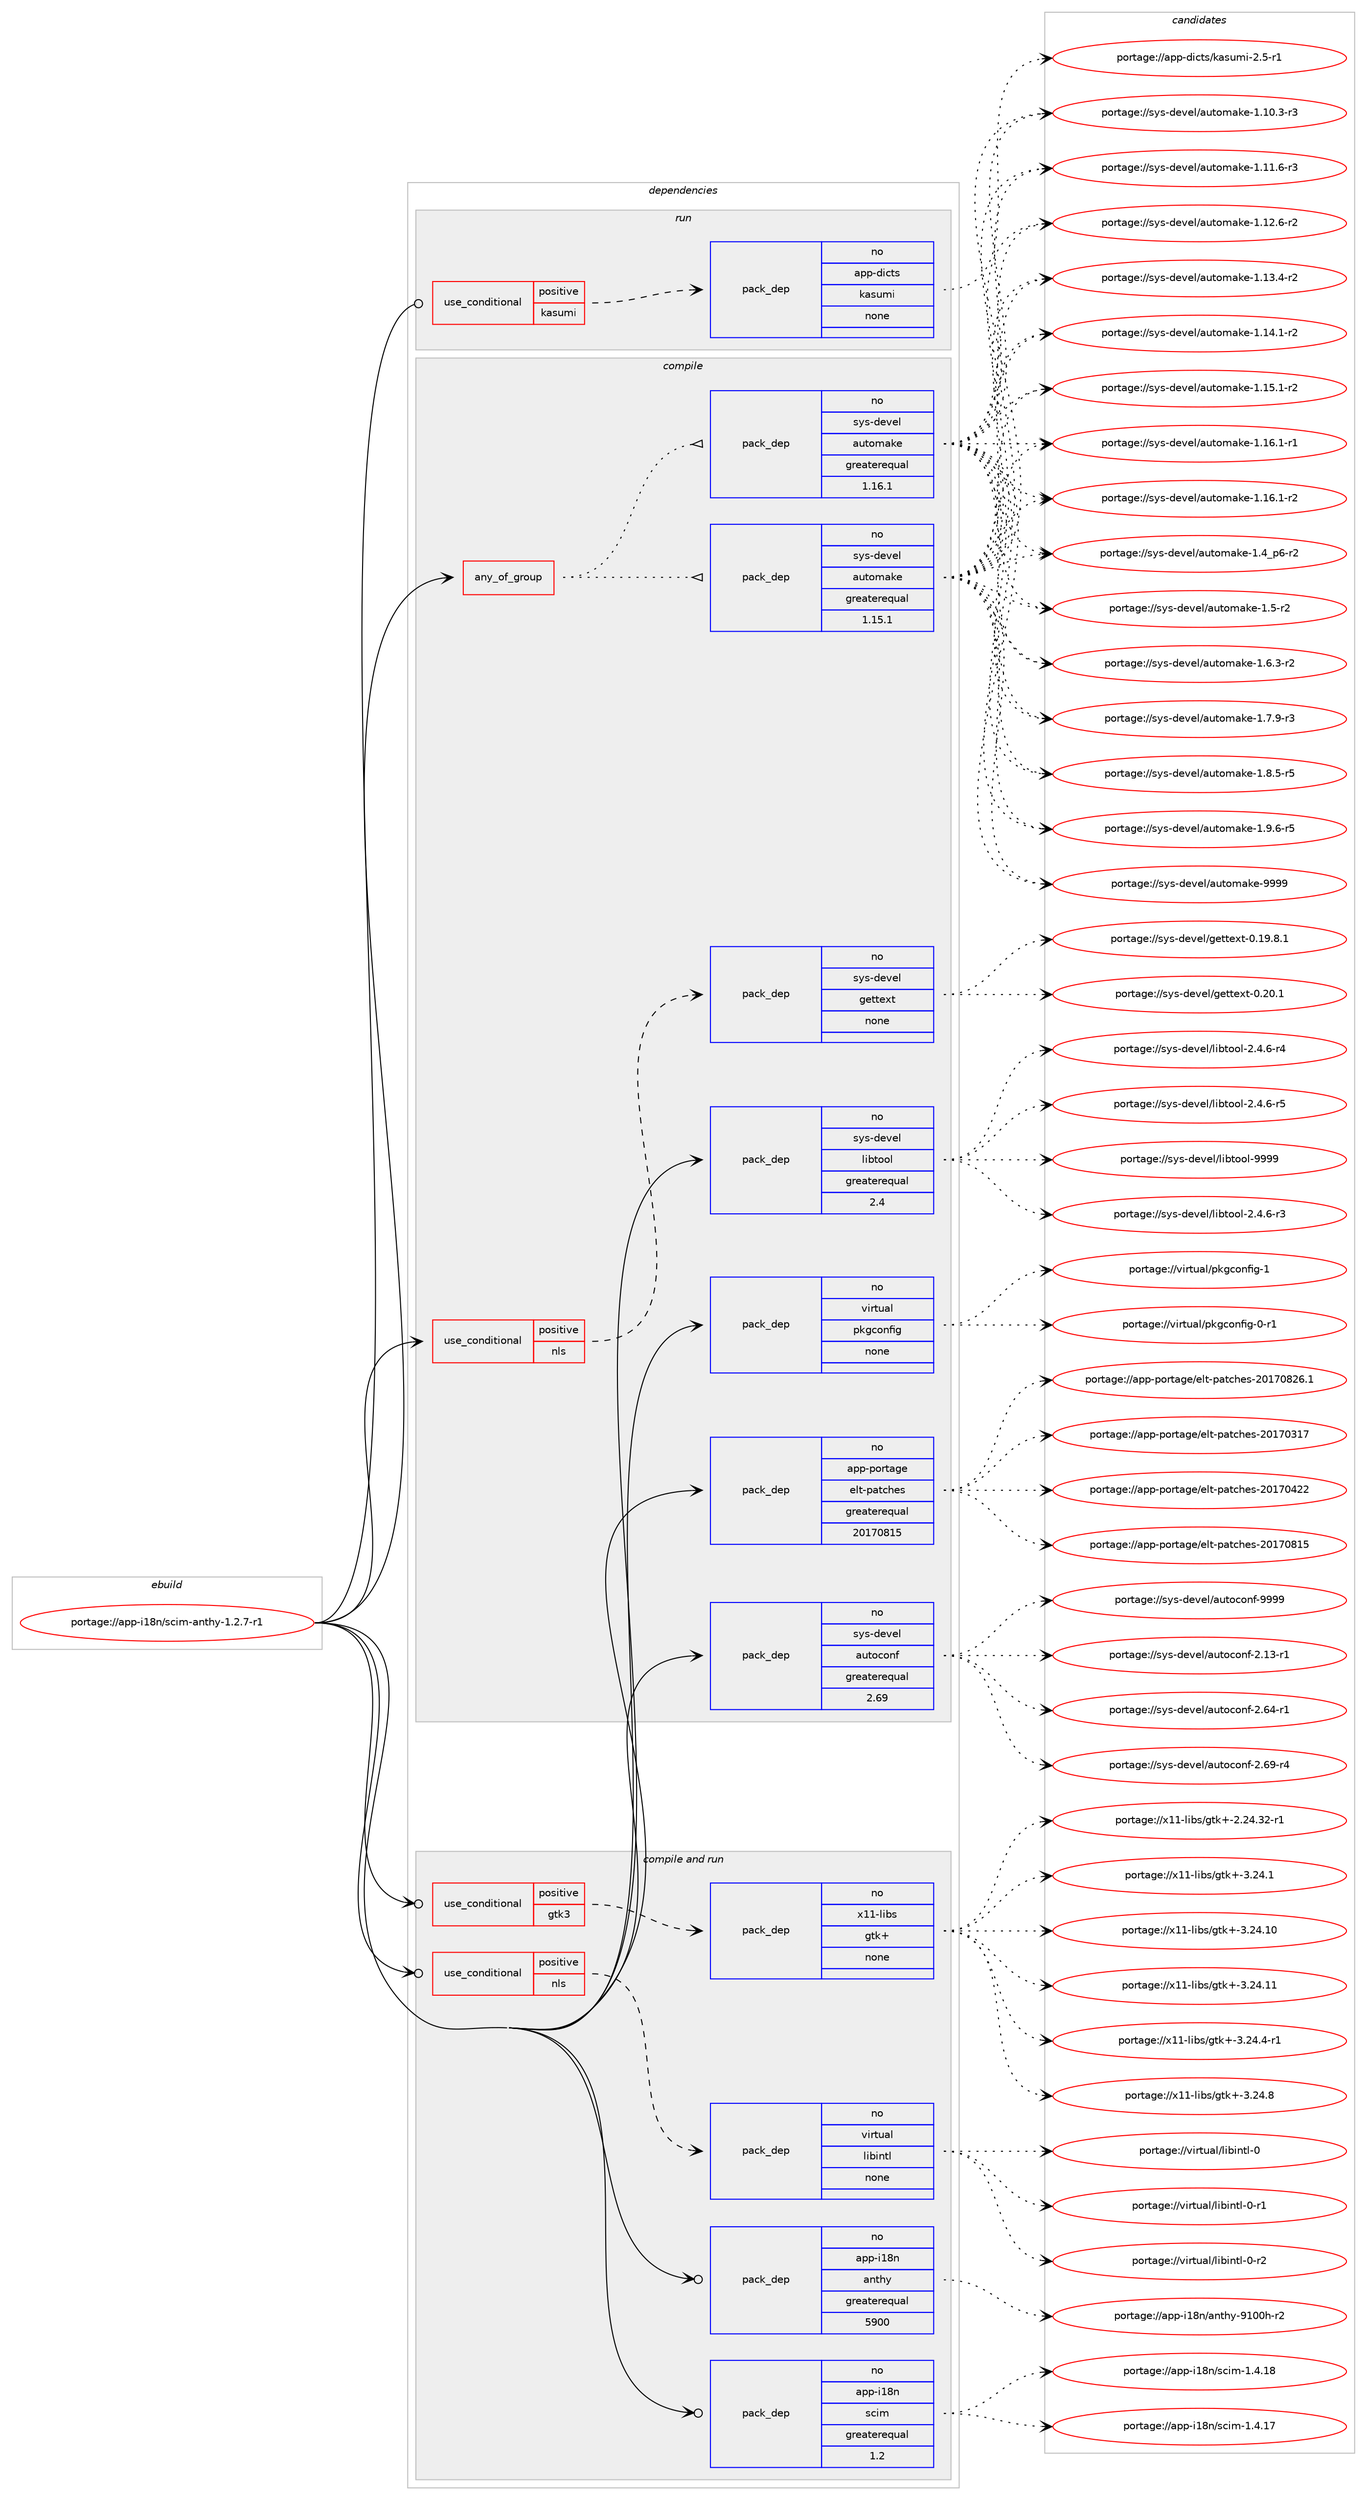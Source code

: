 digraph prolog {

# *************
# Graph options
# *************

newrank=true;
concentrate=true;
compound=true;
graph [rankdir=LR,fontname=Helvetica,fontsize=10,ranksep=1.5];#, ranksep=2.5, nodesep=0.2];
edge  [arrowhead=vee];
node  [fontname=Helvetica,fontsize=10];

# **********
# The ebuild
# **********

subgraph cluster_leftcol {
color=gray;
rank=same;
label=<<i>ebuild</i>>;
id [label="portage://app-i18n/scim-anthy-1.2.7-r1", color=red, width=4, href="../app-i18n/scim-anthy-1.2.7-r1.svg"];
}

# ****************
# The dependencies
# ****************

subgraph cluster_midcol {
color=gray;
label=<<i>dependencies</i>>;
subgraph cluster_compile {
fillcolor="#eeeeee";
style=filled;
label=<<i>compile</i>>;
subgraph any471 {
dependency31237 [label=<<TABLE BORDER="0" CELLBORDER="1" CELLSPACING="0" CELLPADDING="4"><TR><TD CELLPADDING="10">any_of_group</TD></TR></TABLE>>, shape=none, color=red];subgraph pack22813 {
dependency31238 [label=<<TABLE BORDER="0" CELLBORDER="1" CELLSPACING="0" CELLPADDING="4" WIDTH="220"><TR><TD ROWSPAN="6" CELLPADDING="30">pack_dep</TD></TR><TR><TD WIDTH="110">no</TD></TR><TR><TD>sys-devel</TD></TR><TR><TD>automake</TD></TR><TR><TD>greaterequal</TD></TR><TR><TD>1.16.1</TD></TR></TABLE>>, shape=none, color=blue];
}
dependency31237:e -> dependency31238:w [weight=20,style="dotted",arrowhead="oinv"];
subgraph pack22814 {
dependency31239 [label=<<TABLE BORDER="0" CELLBORDER="1" CELLSPACING="0" CELLPADDING="4" WIDTH="220"><TR><TD ROWSPAN="6" CELLPADDING="30">pack_dep</TD></TR><TR><TD WIDTH="110">no</TD></TR><TR><TD>sys-devel</TD></TR><TR><TD>automake</TD></TR><TR><TD>greaterequal</TD></TR><TR><TD>1.15.1</TD></TR></TABLE>>, shape=none, color=blue];
}
dependency31237:e -> dependency31239:w [weight=20,style="dotted",arrowhead="oinv"];
}
id:e -> dependency31237:w [weight=20,style="solid",arrowhead="vee"];
subgraph cond7941 {
dependency31240 [label=<<TABLE BORDER="0" CELLBORDER="1" CELLSPACING="0" CELLPADDING="4"><TR><TD ROWSPAN="3" CELLPADDING="10">use_conditional</TD></TR><TR><TD>positive</TD></TR><TR><TD>nls</TD></TR></TABLE>>, shape=none, color=red];
subgraph pack22815 {
dependency31241 [label=<<TABLE BORDER="0" CELLBORDER="1" CELLSPACING="0" CELLPADDING="4" WIDTH="220"><TR><TD ROWSPAN="6" CELLPADDING="30">pack_dep</TD></TR><TR><TD WIDTH="110">no</TD></TR><TR><TD>sys-devel</TD></TR><TR><TD>gettext</TD></TR><TR><TD>none</TD></TR><TR><TD></TD></TR></TABLE>>, shape=none, color=blue];
}
dependency31240:e -> dependency31241:w [weight=20,style="dashed",arrowhead="vee"];
}
id:e -> dependency31240:w [weight=20,style="solid",arrowhead="vee"];
subgraph pack22816 {
dependency31242 [label=<<TABLE BORDER="0" CELLBORDER="1" CELLSPACING="0" CELLPADDING="4" WIDTH="220"><TR><TD ROWSPAN="6" CELLPADDING="30">pack_dep</TD></TR><TR><TD WIDTH="110">no</TD></TR><TR><TD>app-portage</TD></TR><TR><TD>elt-patches</TD></TR><TR><TD>greaterequal</TD></TR><TR><TD>20170815</TD></TR></TABLE>>, shape=none, color=blue];
}
id:e -> dependency31242:w [weight=20,style="solid",arrowhead="vee"];
subgraph pack22817 {
dependency31243 [label=<<TABLE BORDER="0" CELLBORDER="1" CELLSPACING="0" CELLPADDING="4" WIDTH="220"><TR><TD ROWSPAN="6" CELLPADDING="30">pack_dep</TD></TR><TR><TD WIDTH="110">no</TD></TR><TR><TD>sys-devel</TD></TR><TR><TD>autoconf</TD></TR><TR><TD>greaterequal</TD></TR><TR><TD>2.69</TD></TR></TABLE>>, shape=none, color=blue];
}
id:e -> dependency31243:w [weight=20,style="solid",arrowhead="vee"];
subgraph pack22818 {
dependency31244 [label=<<TABLE BORDER="0" CELLBORDER="1" CELLSPACING="0" CELLPADDING="4" WIDTH="220"><TR><TD ROWSPAN="6" CELLPADDING="30">pack_dep</TD></TR><TR><TD WIDTH="110">no</TD></TR><TR><TD>sys-devel</TD></TR><TR><TD>libtool</TD></TR><TR><TD>greaterequal</TD></TR><TR><TD>2.4</TD></TR></TABLE>>, shape=none, color=blue];
}
id:e -> dependency31244:w [weight=20,style="solid",arrowhead="vee"];
subgraph pack22819 {
dependency31245 [label=<<TABLE BORDER="0" CELLBORDER="1" CELLSPACING="0" CELLPADDING="4" WIDTH="220"><TR><TD ROWSPAN="6" CELLPADDING="30">pack_dep</TD></TR><TR><TD WIDTH="110">no</TD></TR><TR><TD>virtual</TD></TR><TR><TD>pkgconfig</TD></TR><TR><TD>none</TD></TR><TR><TD></TD></TR></TABLE>>, shape=none, color=blue];
}
id:e -> dependency31245:w [weight=20,style="solid",arrowhead="vee"];
}
subgraph cluster_compileandrun {
fillcolor="#eeeeee";
style=filled;
label=<<i>compile and run</i>>;
subgraph cond7942 {
dependency31246 [label=<<TABLE BORDER="0" CELLBORDER="1" CELLSPACING="0" CELLPADDING="4"><TR><TD ROWSPAN="3" CELLPADDING="10">use_conditional</TD></TR><TR><TD>positive</TD></TR><TR><TD>gtk3</TD></TR></TABLE>>, shape=none, color=red];
subgraph pack22820 {
dependency31247 [label=<<TABLE BORDER="0" CELLBORDER="1" CELLSPACING="0" CELLPADDING="4" WIDTH="220"><TR><TD ROWSPAN="6" CELLPADDING="30">pack_dep</TD></TR><TR><TD WIDTH="110">no</TD></TR><TR><TD>x11-libs</TD></TR><TR><TD>gtk+</TD></TR><TR><TD>none</TD></TR><TR><TD></TD></TR></TABLE>>, shape=none, color=blue];
}
dependency31246:e -> dependency31247:w [weight=20,style="dashed",arrowhead="vee"];
}
id:e -> dependency31246:w [weight=20,style="solid",arrowhead="odotvee"];
subgraph cond7943 {
dependency31248 [label=<<TABLE BORDER="0" CELLBORDER="1" CELLSPACING="0" CELLPADDING="4"><TR><TD ROWSPAN="3" CELLPADDING="10">use_conditional</TD></TR><TR><TD>positive</TD></TR><TR><TD>nls</TD></TR></TABLE>>, shape=none, color=red];
subgraph pack22821 {
dependency31249 [label=<<TABLE BORDER="0" CELLBORDER="1" CELLSPACING="0" CELLPADDING="4" WIDTH="220"><TR><TD ROWSPAN="6" CELLPADDING="30">pack_dep</TD></TR><TR><TD WIDTH="110">no</TD></TR><TR><TD>virtual</TD></TR><TR><TD>libintl</TD></TR><TR><TD>none</TD></TR><TR><TD></TD></TR></TABLE>>, shape=none, color=blue];
}
dependency31248:e -> dependency31249:w [weight=20,style="dashed",arrowhead="vee"];
}
id:e -> dependency31248:w [weight=20,style="solid",arrowhead="odotvee"];
subgraph pack22822 {
dependency31250 [label=<<TABLE BORDER="0" CELLBORDER="1" CELLSPACING="0" CELLPADDING="4" WIDTH="220"><TR><TD ROWSPAN="6" CELLPADDING="30">pack_dep</TD></TR><TR><TD WIDTH="110">no</TD></TR><TR><TD>app-i18n</TD></TR><TR><TD>anthy</TD></TR><TR><TD>greaterequal</TD></TR><TR><TD>5900</TD></TR></TABLE>>, shape=none, color=blue];
}
id:e -> dependency31250:w [weight=20,style="solid",arrowhead="odotvee"];
subgraph pack22823 {
dependency31251 [label=<<TABLE BORDER="0" CELLBORDER="1" CELLSPACING="0" CELLPADDING="4" WIDTH="220"><TR><TD ROWSPAN="6" CELLPADDING="30">pack_dep</TD></TR><TR><TD WIDTH="110">no</TD></TR><TR><TD>app-i18n</TD></TR><TR><TD>scim</TD></TR><TR><TD>greaterequal</TD></TR><TR><TD>1.2</TD></TR></TABLE>>, shape=none, color=blue];
}
id:e -> dependency31251:w [weight=20,style="solid",arrowhead="odotvee"];
}
subgraph cluster_run {
fillcolor="#eeeeee";
style=filled;
label=<<i>run</i>>;
subgraph cond7944 {
dependency31252 [label=<<TABLE BORDER="0" CELLBORDER="1" CELLSPACING="0" CELLPADDING="4"><TR><TD ROWSPAN="3" CELLPADDING="10">use_conditional</TD></TR><TR><TD>positive</TD></TR><TR><TD>kasumi</TD></TR></TABLE>>, shape=none, color=red];
subgraph pack22824 {
dependency31253 [label=<<TABLE BORDER="0" CELLBORDER="1" CELLSPACING="0" CELLPADDING="4" WIDTH="220"><TR><TD ROWSPAN="6" CELLPADDING="30">pack_dep</TD></TR><TR><TD WIDTH="110">no</TD></TR><TR><TD>app-dicts</TD></TR><TR><TD>kasumi</TD></TR><TR><TD>none</TD></TR><TR><TD></TD></TR></TABLE>>, shape=none, color=blue];
}
dependency31252:e -> dependency31253:w [weight=20,style="dashed",arrowhead="vee"];
}
id:e -> dependency31252:w [weight=20,style="solid",arrowhead="odot"];
}
}

# **************
# The candidates
# **************

subgraph cluster_choices {
rank=same;
color=gray;
label=<<i>candidates</i>>;

subgraph choice22813 {
color=black;
nodesep=1;
choiceportage11512111545100101118101108479711711611110997107101454946494846514511451 [label="portage://sys-devel/automake-1.10.3-r3", color=red, width=4,href="../sys-devel/automake-1.10.3-r3.svg"];
choiceportage11512111545100101118101108479711711611110997107101454946494946544511451 [label="portage://sys-devel/automake-1.11.6-r3", color=red, width=4,href="../sys-devel/automake-1.11.6-r3.svg"];
choiceportage11512111545100101118101108479711711611110997107101454946495046544511450 [label="portage://sys-devel/automake-1.12.6-r2", color=red, width=4,href="../sys-devel/automake-1.12.6-r2.svg"];
choiceportage11512111545100101118101108479711711611110997107101454946495146524511450 [label="portage://sys-devel/automake-1.13.4-r2", color=red, width=4,href="../sys-devel/automake-1.13.4-r2.svg"];
choiceportage11512111545100101118101108479711711611110997107101454946495246494511450 [label="portage://sys-devel/automake-1.14.1-r2", color=red, width=4,href="../sys-devel/automake-1.14.1-r2.svg"];
choiceportage11512111545100101118101108479711711611110997107101454946495346494511450 [label="portage://sys-devel/automake-1.15.1-r2", color=red, width=4,href="../sys-devel/automake-1.15.1-r2.svg"];
choiceportage11512111545100101118101108479711711611110997107101454946495446494511449 [label="portage://sys-devel/automake-1.16.1-r1", color=red, width=4,href="../sys-devel/automake-1.16.1-r1.svg"];
choiceportage11512111545100101118101108479711711611110997107101454946495446494511450 [label="portage://sys-devel/automake-1.16.1-r2", color=red, width=4,href="../sys-devel/automake-1.16.1-r2.svg"];
choiceportage115121115451001011181011084797117116111109971071014549465295112544511450 [label="portage://sys-devel/automake-1.4_p6-r2", color=red, width=4,href="../sys-devel/automake-1.4_p6-r2.svg"];
choiceportage11512111545100101118101108479711711611110997107101454946534511450 [label="portage://sys-devel/automake-1.5-r2", color=red, width=4,href="../sys-devel/automake-1.5-r2.svg"];
choiceportage115121115451001011181011084797117116111109971071014549465446514511450 [label="portage://sys-devel/automake-1.6.3-r2", color=red, width=4,href="../sys-devel/automake-1.6.3-r2.svg"];
choiceportage115121115451001011181011084797117116111109971071014549465546574511451 [label="portage://sys-devel/automake-1.7.9-r3", color=red, width=4,href="../sys-devel/automake-1.7.9-r3.svg"];
choiceportage115121115451001011181011084797117116111109971071014549465646534511453 [label="portage://sys-devel/automake-1.8.5-r5", color=red, width=4,href="../sys-devel/automake-1.8.5-r5.svg"];
choiceportage115121115451001011181011084797117116111109971071014549465746544511453 [label="portage://sys-devel/automake-1.9.6-r5", color=red, width=4,href="../sys-devel/automake-1.9.6-r5.svg"];
choiceportage115121115451001011181011084797117116111109971071014557575757 [label="portage://sys-devel/automake-9999", color=red, width=4,href="../sys-devel/automake-9999.svg"];
dependency31238:e -> choiceportage11512111545100101118101108479711711611110997107101454946494846514511451:w [style=dotted,weight="100"];
dependency31238:e -> choiceportage11512111545100101118101108479711711611110997107101454946494946544511451:w [style=dotted,weight="100"];
dependency31238:e -> choiceportage11512111545100101118101108479711711611110997107101454946495046544511450:w [style=dotted,weight="100"];
dependency31238:e -> choiceportage11512111545100101118101108479711711611110997107101454946495146524511450:w [style=dotted,weight="100"];
dependency31238:e -> choiceportage11512111545100101118101108479711711611110997107101454946495246494511450:w [style=dotted,weight="100"];
dependency31238:e -> choiceportage11512111545100101118101108479711711611110997107101454946495346494511450:w [style=dotted,weight="100"];
dependency31238:e -> choiceportage11512111545100101118101108479711711611110997107101454946495446494511449:w [style=dotted,weight="100"];
dependency31238:e -> choiceportage11512111545100101118101108479711711611110997107101454946495446494511450:w [style=dotted,weight="100"];
dependency31238:e -> choiceportage115121115451001011181011084797117116111109971071014549465295112544511450:w [style=dotted,weight="100"];
dependency31238:e -> choiceportage11512111545100101118101108479711711611110997107101454946534511450:w [style=dotted,weight="100"];
dependency31238:e -> choiceportage115121115451001011181011084797117116111109971071014549465446514511450:w [style=dotted,weight="100"];
dependency31238:e -> choiceportage115121115451001011181011084797117116111109971071014549465546574511451:w [style=dotted,weight="100"];
dependency31238:e -> choiceportage115121115451001011181011084797117116111109971071014549465646534511453:w [style=dotted,weight="100"];
dependency31238:e -> choiceportage115121115451001011181011084797117116111109971071014549465746544511453:w [style=dotted,weight="100"];
dependency31238:e -> choiceportage115121115451001011181011084797117116111109971071014557575757:w [style=dotted,weight="100"];
}
subgraph choice22814 {
color=black;
nodesep=1;
choiceportage11512111545100101118101108479711711611110997107101454946494846514511451 [label="portage://sys-devel/automake-1.10.3-r3", color=red, width=4,href="../sys-devel/automake-1.10.3-r3.svg"];
choiceportage11512111545100101118101108479711711611110997107101454946494946544511451 [label="portage://sys-devel/automake-1.11.6-r3", color=red, width=4,href="../sys-devel/automake-1.11.6-r3.svg"];
choiceportage11512111545100101118101108479711711611110997107101454946495046544511450 [label="portage://sys-devel/automake-1.12.6-r2", color=red, width=4,href="../sys-devel/automake-1.12.6-r2.svg"];
choiceportage11512111545100101118101108479711711611110997107101454946495146524511450 [label="portage://sys-devel/automake-1.13.4-r2", color=red, width=4,href="../sys-devel/automake-1.13.4-r2.svg"];
choiceportage11512111545100101118101108479711711611110997107101454946495246494511450 [label="portage://sys-devel/automake-1.14.1-r2", color=red, width=4,href="../sys-devel/automake-1.14.1-r2.svg"];
choiceportage11512111545100101118101108479711711611110997107101454946495346494511450 [label="portage://sys-devel/automake-1.15.1-r2", color=red, width=4,href="../sys-devel/automake-1.15.1-r2.svg"];
choiceportage11512111545100101118101108479711711611110997107101454946495446494511449 [label="portage://sys-devel/automake-1.16.1-r1", color=red, width=4,href="../sys-devel/automake-1.16.1-r1.svg"];
choiceportage11512111545100101118101108479711711611110997107101454946495446494511450 [label="portage://sys-devel/automake-1.16.1-r2", color=red, width=4,href="../sys-devel/automake-1.16.1-r2.svg"];
choiceportage115121115451001011181011084797117116111109971071014549465295112544511450 [label="portage://sys-devel/automake-1.4_p6-r2", color=red, width=4,href="../sys-devel/automake-1.4_p6-r2.svg"];
choiceportage11512111545100101118101108479711711611110997107101454946534511450 [label="portage://sys-devel/automake-1.5-r2", color=red, width=4,href="../sys-devel/automake-1.5-r2.svg"];
choiceportage115121115451001011181011084797117116111109971071014549465446514511450 [label="portage://sys-devel/automake-1.6.3-r2", color=red, width=4,href="../sys-devel/automake-1.6.3-r2.svg"];
choiceportage115121115451001011181011084797117116111109971071014549465546574511451 [label="portage://sys-devel/automake-1.7.9-r3", color=red, width=4,href="../sys-devel/automake-1.7.9-r3.svg"];
choiceportage115121115451001011181011084797117116111109971071014549465646534511453 [label="portage://sys-devel/automake-1.8.5-r5", color=red, width=4,href="../sys-devel/automake-1.8.5-r5.svg"];
choiceportage115121115451001011181011084797117116111109971071014549465746544511453 [label="portage://sys-devel/automake-1.9.6-r5", color=red, width=4,href="../sys-devel/automake-1.9.6-r5.svg"];
choiceportage115121115451001011181011084797117116111109971071014557575757 [label="portage://sys-devel/automake-9999", color=red, width=4,href="../sys-devel/automake-9999.svg"];
dependency31239:e -> choiceportage11512111545100101118101108479711711611110997107101454946494846514511451:w [style=dotted,weight="100"];
dependency31239:e -> choiceportage11512111545100101118101108479711711611110997107101454946494946544511451:w [style=dotted,weight="100"];
dependency31239:e -> choiceportage11512111545100101118101108479711711611110997107101454946495046544511450:w [style=dotted,weight="100"];
dependency31239:e -> choiceportage11512111545100101118101108479711711611110997107101454946495146524511450:w [style=dotted,weight="100"];
dependency31239:e -> choiceportage11512111545100101118101108479711711611110997107101454946495246494511450:w [style=dotted,weight="100"];
dependency31239:e -> choiceportage11512111545100101118101108479711711611110997107101454946495346494511450:w [style=dotted,weight="100"];
dependency31239:e -> choiceportage11512111545100101118101108479711711611110997107101454946495446494511449:w [style=dotted,weight="100"];
dependency31239:e -> choiceportage11512111545100101118101108479711711611110997107101454946495446494511450:w [style=dotted,weight="100"];
dependency31239:e -> choiceportage115121115451001011181011084797117116111109971071014549465295112544511450:w [style=dotted,weight="100"];
dependency31239:e -> choiceportage11512111545100101118101108479711711611110997107101454946534511450:w [style=dotted,weight="100"];
dependency31239:e -> choiceportage115121115451001011181011084797117116111109971071014549465446514511450:w [style=dotted,weight="100"];
dependency31239:e -> choiceportage115121115451001011181011084797117116111109971071014549465546574511451:w [style=dotted,weight="100"];
dependency31239:e -> choiceportage115121115451001011181011084797117116111109971071014549465646534511453:w [style=dotted,weight="100"];
dependency31239:e -> choiceportage115121115451001011181011084797117116111109971071014549465746544511453:w [style=dotted,weight="100"];
dependency31239:e -> choiceportage115121115451001011181011084797117116111109971071014557575757:w [style=dotted,weight="100"];
}
subgraph choice22815 {
color=black;
nodesep=1;
choiceportage1151211154510010111810110847103101116116101120116454846495746564649 [label="portage://sys-devel/gettext-0.19.8.1", color=red, width=4,href="../sys-devel/gettext-0.19.8.1.svg"];
choiceportage115121115451001011181011084710310111611610112011645484650484649 [label="portage://sys-devel/gettext-0.20.1", color=red, width=4,href="../sys-devel/gettext-0.20.1.svg"];
dependency31241:e -> choiceportage1151211154510010111810110847103101116116101120116454846495746564649:w [style=dotted,weight="100"];
dependency31241:e -> choiceportage115121115451001011181011084710310111611610112011645484650484649:w [style=dotted,weight="100"];
}
subgraph choice22816 {
color=black;
nodesep=1;
choiceportage97112112451121111141169710310147101108116451129711699104101115455048495548514955 [label="portage://app-portage/elt-patches-20170317", color=red, width=4,href="../app-portage/elt-patches-20170317.svg"];
choiceportage97112112451121111141169710310147101108116451129711699104101115455048495548525050 [label="portage://app-portage/elt-patches-20170422", color=red, width=4,href="../app-portage/elt-patches-20170422.svg"];
choiceportage97112112451121111141169710310147101108116451129711699104101115455048495548564953 [label="portage://app-portage/elt-patches-20170815", color=red, width=4,href="../app-portage/elt-patches-20170815.svg"];
choiceportage971121124511211111411697103101471011081164511297116991041011154550484955485650544649 [label="portage://app-portage/elt-patches-20170826.1", color=red, width=4,href="../app-portage/elt-patches-20170826.1.svg"];
dependency31242:e -> choiceportage97112112451121111141169710310147101108116451129711699104101115455048495548514955:w [style=dotted,weight="100"];
dependency31242:e -> choiceportage97112112451121111141169710310147101108116451129711699104101115455048495548525050:w [style=dotted,weight="100"];
dependency31242:e -> choiceportage97112112451121111141169710310147101108116451129711699104101115455048495548564953:w [style=dotted,weight="100"];
dependency31242:e -> choiceportage971121124511211111411697103101471011081164511297116991041011154550484955485650544649:w [style=dotted,weight="100"];
}
subgraph choice22817 {
color=black;
nodesep=1;
choiceportage1151211154510010111810110847971171161119911111010245504649514511449 [label="portage://sys-devel/autoconf-2.13-r1", color=red, width=4,href="../sys-devel/autoconf-2.13-r1.svg"];
choiceportage1151211154510010111810110847971171161119911111010245504654524511449 [label="portage://sys-devel/autoconf-2.64-r1", color=red, width=4,href="../sys-devel/autoconf-2.64-r1.svg"];
choiceportage1151211154510010111810110847971171161119911111010245504654574511452 [label="portage://sys-devel/autoconf-2.69-r4", color=red, width=4,href="../sys-devel/autoconf-2.69-r4.svg"];
choiceportage115121115451001011181011084797117116111991111101024557575757 [label="portage://sys-devel/autoconf-9999", color=red, width=4,href="../sys-devel/autoconf-9999.svg"];
dependency31243:e -> choiceportage1151211154510010111810110847971171161119911111010245504649514511449:w [style=dotted,weight="100"];
dependency31243:e -> choiceportage1151211154510010111810110847971171161119911111010245504654524511449:w [style=dotted,weight="100"];
dependency31243:e -> choiceportage1151211154510010111810110847971171161119911111010245504654574511452:w [style=dotted,weight="100"];
dependency31243:e -> choiceportage115121115451001011181011084797117116111991111101024557575757:w [style=dotted,weight="100"];
}
subgraph choice22818 {
color=black;
nodesep=1;
choiceportage1151211154510010111810110847108105981161111111084550465246544511451 [label="portage://sys-devel/libtool-2.4.6-r3", color=red, width=4,href="../sys-devel/libtool-2.4.6-r3.svg"];
choiceportage1151211154510010111810110847108105981161111111084550465246544511452 [label="portage://sys-devel/libtool-2.4.6-r4", color=red, width=4,href="../sys-devel/libtool-2.4.6-r4.svg"];
choiceportage1151211154510010111810110847108105981161111111084550465246544511453 [label="portage://sys-devel/libtool-2.4.6-r5", color=red, width=4,href="../sys-devel/libtool-2.4.6-r5.svg"];
choiceportage1151211154510010111810110847108105981161111111084557575757 [label="portage://sys-devel/libtool-9999", color=red, width=4,href="../sys-devel/libtool-9999.svg"];
dependency31244:e -> choiceportage1151211154510010111810110847108105981161111111084550465246544511451:w [style=dotted,weight="100"];
dependency31244:e -> choiceportage1151211154510010111810110847108105981161111111084550465246544511452:w [style=dotted,weight="100"];
dependency31244:e -> choiceportage1151211154510010111810110847108105981161111111084550465246544511453:w [style=dotted,weight="100"];
dependency31244:e -> choiceportage1151211154510010111810110847108105981161111111084557575757:w [style=dotted,weight="100"];
}
subgraph choice22819 {
color=black;
nodesep=1;
choiceportage11810511411611797108471121071039911111010210510345484511449 [label="portage://virtual/pkgconfig-0-r1", color=red, width=4,href="../virtual/pkgconfig-0-r1.svg"];
choiceportage1181051141161179710847112107103991111101021051034549 [label="portage://virtual/pkgconfig-1", color=red, width=4,href="../virtual/pkgconfig-1.svg"];
dependency31245:e -> choiceportage11810511411611797108471121071039911111010210510345484511449:w [style=dotted,weight="100"];
dependency31245:e -> choiceportage1181051141161179710847112107103991111101021051034549:w [style=dotted,weight="100"];
}
subgraph choice22820 {
color=black;
nodesep=1;
choiceportage12049494510810598115471031161074345504650524651504511449 [label="portage://x11-libs/gtk+-2.24.32-r1", color=red, width=4,href="../x11-libs/gtk+-2.24.32-r1.svg"];
choiceportage12049494510810598115471031161074345514650524649 [label="portage://x11-libs/gtk+-3.24.1", color=red, width=4,href="../x11-libs/gtk+-3.24.1.svg"];
choiceportage1204949451081059811547103116107434551465052464948 [label="portage://x11-libs/gtk+-3.24.10", color=red, width=4,href="../x11-libs/gtk+-3.24.10.svg"];
choiceportage1204949451081059811547103116107434551465052464949 [label="portage://x11-libs/gtk+-3.24.11", color=red, width=4,href="../x11-libs/gtk+-3.24.11.svg"];
choiceportage120494945108105981154710311610743455146505246524511449 [label="portage://x11-libs/gtk+-3.24.4-r1", color=red, width=4,href="../x11-libs/gtk+-3.24.4-r1.svg"];
choiceportage12049494510810598115471031161074345514650524656 [label="portage://x11-libs/gtk+-3.24.8", color=red, width=4,href="../x11-libs/gtk+-3.24.8.svg"];
dependency31247:e -> choiceportage12049494510810598115471031161074345504650524651504511449:w [style=dotted,weight="100"];
dependency31247:e -> choiceportage12049494510810598115471031161074345514650524649:w [style=dotted,weight="100"];
dependency31247:e -> choiceportage1204949451081059811547103116107434551465052464948:w [style=dotted,weight="100"];
dependency31247:e -> choiceportage1204949451081059811547103116107434551465052464949:w [style=dotted,weight="100"];
dependency31247:e -> choiceportage120494945108105981154710311610743455146505246524511449:w [style=dotted,weight="100"];
dependency31247:e -> choiceportage12049494510810598115471031161074345514650524656:w [style=dotted,weight="100"];
}
subgraph choice22821 {
color=black;
nodesep=1;
choiceportage1181051141161179710847108105981051101161084548 [label="portage://virtual/libintl-0", color=red, width=4,href="../virtual/libintl-0.svg"];
choiceportage11810511411611797108471081059810511011610845484511449 [label="portage://virtual/libintl-0-r1", color=red, width=4,href="../virtual/libintl-0-r1.svg"];
choiceportage11810511411611797108471081059810511011610845484511450 [label="portage://virtual/libintl-0-r2", color=red, width=4,href="../virtual/libintl-0-r2.svg"];
dependency31249:e -> choiceportage1181051141161179710847108105981051101161084548:w [style=dotted,weight="100"];
dependency31249:e -> choiceportage11810511411611797108471081059810511011610845484511449:w [style=dotted,weight="100"];
dependency31249:e -> choiceportage11810511411611797108471081059810511011610845484511450:w [style=dotted,weight="100"];
}
subgraph choice22822 {
color=black;
nodesep=1;
choiceportage97112112451054956110479711011610412145574948481044511450 [label="portage://app-i18n/anthy-9100h-r2", color=red, width=4,href="../app-i18n/anthy-9100h-r2.svg"];
dependency31250:e -> choiceportage97112112451054956110479711011610412145574948481044511450:w [style=dotted,weight="100"];
}
subgraph choice22823 {
color=black;
nodesep=1;
choiceportage97112112451054956110471159910510945494652464955 [label="portage://app-i18n/scim-1.4.17", color=red, width=4,href="../app-i18n/scim-1.4.17.svg"];
choiceportage97112112451054956110471159910510945494652464956 [label="portage://app-i18n/scim-1.4.18", color=red, width=4,href="../app-i18n/scim-1.4.18.svg"];
dependency31251:e -> choiceportage97112112451054956110471159910510945494652464955:w [style=dotted,weight="100"];
dependency31251:e -> choiceportage97112112451054956110471159910510945494652464956:w [style=dotted,weight="100"];
}
subgraph choice22824 {
color=black;
nodesep=1;
choiceportage9711211245100105991161154710797115117109105455046534511449 [label="portage://app-dicts/kasumi-2.5-r1", color=red, width=4,href="../app-dicts/kasumi-2.5-r1.svg"];
dependency31253:e -> choiceportage9711211245100105991161154710797115117109105455046534511449:w [style=dotted,weight="100"];
}
}

}

